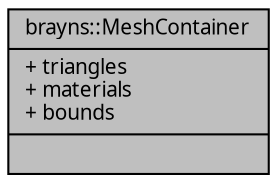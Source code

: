 digraph "brayns::MeshContainer"
{
  edge [fontname="Sans",fontsize="10",labelfontname="Sans",labelfontsize="10"];
  node [fontname="Sans",fontsize="10",shape=record];
  Node1 [label="{brayns::MeshContainer\n|+ triangles\l+ materials\l+ bounds\l|}",height=0.2,width=0.4,color="black", fillcolor="grey75", style="filled" fontcolor="black"];
}
